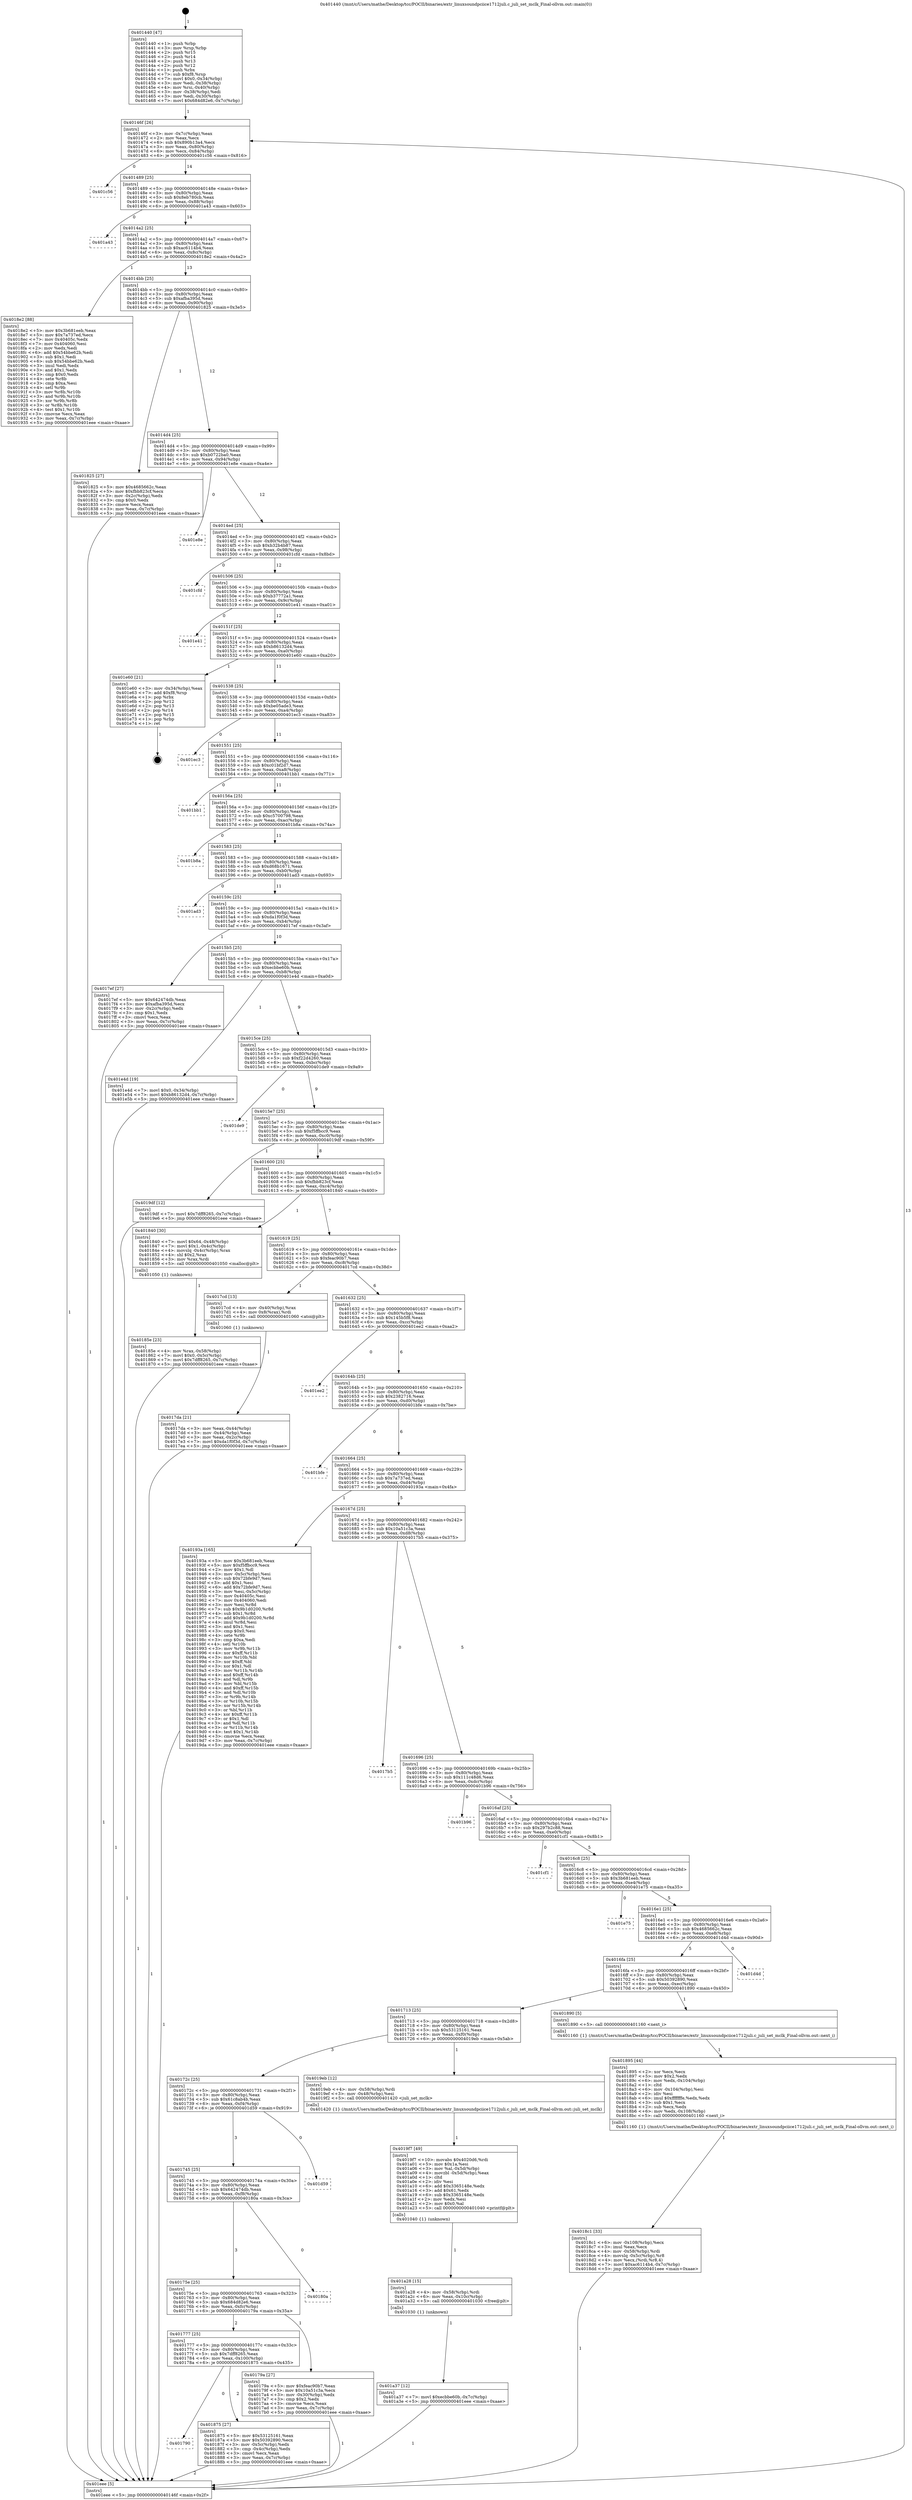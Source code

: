 digraph "0x401440" {
  label = "0x401440 (/mnt/c/Users/mathe/Desktop/tcc/POCII/binaries/extr_linuxsoundpciice1712juli.c_juli_set_mclk_Final-ollvm.out::main(0))"
  labelloc = "t"
  node[shape=record]

  Entry [label="",width=0.3,height=0.3,shape=circle,fillcolor=black,style=filled]
  "0x40146f" [label="{
     0x40146f [26]\l
     | [instrs]\l
     &nbsp;&nbsp;0x40146f \<+3\>: mov -0x7c(%rbp),%eax\l
     &nbsp;&nbsp;0x401472 \<+2\>: mov %eax,%ecx\l
     &nbsp;&nbsp;0x401474 \<+6\>: sub $0x890b13a4,%ecx\l
     &nbsp;&nbsp;0x40147a \<+3\>: mov %eax,-0x80(%rbp)\l
     &nbsp;&nbsp;0x40147d \<+6\>: mov %ecx,-0x84(%rbp)\l
     &nbsp;&nbsp;0x401483 \<+6\>: je 0000000000401c56 \<main+0x816\>\l
  }"]
  "0x401c56" [label="{
     0x401c56\l
  }", style=dashed]
  "0x401489" [label="{
     0x401489 [25]\l
     | [instrs]\l
     &nbsp;&nbsp;0x401489 \<+5\>: jmp 000000000040148e \<main+0x4e\>\l
     &nbsp;&nbsp;0x40148e \<+3\>: mov -0x80(%rbp),%eax\l
     &nbsp;&nbsp;0x401491 \<+5\>: sub $0x8eb780cb,%eax\l
     &nbsp;&nbsp;0x401496 \<+6\>: mov %eax,-0x88(%rbp)\l
     &nbsp;&nbsp;0x40149c \<+6\>: je 0000000000401a43 \<main+0x603\>\l
  }"]
  Exit [label="",width=0.3,height=0.3,shape=circle,fillcolor=black,style=filled,peripheries=2]
  "0x401a43" [label="{
     0x401a43\l
  }", style=dashed]
  "0x4014a2" [label="{
     0x4014a2 [25]\l
     | [instrs]\l
     &nbsp;&nbsp;0x4014a2 \<+5\>: jmp 00000000004014a7 \<main+0x67\>\l
     &nbsp;&nbsp;0x4014a7 \<+3\>: mov -0x80(%rbp),%eax\l
     &nbsp;&nbsp;0x4014aa \<+5\>: sub $0xac6114b4,%eax\l
     &nbsp;&nbsp;0x4014af \<+6\>: mov %eax,-0x8c(%rbp)\l
     &nbsp;&nbsp;0x4014b5 \<+6\>: je 00000000004018e2 \<main+0x4a2\>\l
  }"]
  "0x401a37" [label="{
     0x401a37 [12]\l
     | [instrs]\l
     &nbsp;&nbsp;0x401a37 \<+7\>: movl $0xecbbe60b,-0x7c(%rbp)\l
     &nbsp;&nbsp;0x401a3e \<+5\>: jmp 0000000000401eee \<main+0xaae\>\l
  }"]
  "0x4018e2" [label="{
     0x4018e2 [88]\l
     | [instrs]\l
     &nbsp;&nbsp;0x4018e2 \<+5\>: mov $0x3b681eeb,%eax\l
     &nbsp;&nbsp;0x4018e7 \<+5\>: mov $0x7a737ed,%ecx\l
     &nbsp;&nbsp;0x4018ec \<+7\>: mov 0x40405c,%edx\l
     &nbsp;&nbsp;0x4018f3 \<+7\>: mov 0x404060,%esi\l
     &nbsp;&nbsp;0x4018fa \<+2\>: mov %edx,%edi\l
     &nbsp;&nbsp;0x4018fc \<+6\>: add $0x54bbe62b,%edi\l
     &nbsp;&nbsp;0x401902 \<+3\>: sub $0x1,%edi\l
     &nbsp;&nbsp;0x401905 \<+6\>: sub $0x54bbe62b,%edi\l
     &nbsp;&nbsp;0x40190b \<+3\>: imul %edi,%edx\l
     &nbsp;&nbsp;0x40190e \<+3\>: and $0x1,%edx\l
     &nbsp;&nbsp;0x401911 \<+3\>: cmp $0x0,%edx\l
     &nbsp;&nbsp;0x401914 \<+4\>: sete %r8b\l
     &nbsp;&nbsp;0x401918 \<+3\>: cmp $0xa,%esi\l
     &nbsp;&nbsp;0x40191b \<+4\>: setl %r9b\l
     &nbsp;&nbsp;0x40191f \<+3\>: mov %r8b,%r10b\l
     &nbsp;&nbsp;0x401922 \<+3\>: and %r9b,%r10b\l
     &nbsp;&nbsp;0x401925 \<+3\>: xor %r9b,%r8b\l
     &nbsp;&nbsp;0x401928 \<+3\>: or %r8b,%r10b\l
     &nbsp;&nbsp;0x40192b \<+4\>: test $0x1,%r10b\l
     &nbsp;&nbsp;0x40192f \<+3\>: cmovne %ecx,%eax\l
     &nbsp;&nbsp;0x401932 \<+3\>: mov %eax,-0x7c(%rbp)\l
     &nbsp;&nbsp;0x401935 \<+5\>: jmp 0000000000401eee \<main+0xaae\>\l
  }"]
  "0x4014bb" [label="{
     0x4014bb [25]\l
     | [instrs]\l
     &nbsp;&nbsp;0x4014bb \<+5\>: jmp 00000000004014c0 \<main+0x80\>\l
     &nbsp;&nbsp;0x4014c0 \<+3\>: mov -0x80(%rbp),%eax\l
     &nbsp;&nbsp;0x4014c3 \<+5\>: sub $0xafba395d,%eax\l
     &nbsp;&nbsp;0x4014c8 \<+6\>: mov %eax,-0x90(%rbp)\l
     &nbsp;&nbsp;0x4014ce \<+6\>: je 0000000000401825 \<main+0x3e5\>\l
  }"]
  "0x401a28" [label="{
     0x401a28 [15]\l
     | [instrs]\l
     &nbsp;&nbsp;0x401a28 \<+4\>: mov -0x58(%rbp),%rdi\l
     &nbsp;&nbsp;0x401a2c \<+6\>: mov %eax,-0x10c(%rbp)\l
     &nbsp;&nbsp;0x401a32 \<+5\>: call 0000000000401030 \<free@plt\>\l
     | [calls]\l
     &nbsp;&nbsp;0x401030 \{1\} (unknown)\l
  }"]
  "0x401825" [label="{
     0x401825 [27]\l
     | [instrs]\l
     &nbsp;&nbsp;0x401825 \<+5\>: mov $0x4685662c,%eax\l
     &nbsp;&nbsp;0x40182a \<+5\>: mov $0xfbb823cf,%ecx\l
     &nbsp;&nbsp;0x40182f \<+3\>: mov -0x2c(%rbp),%edx\l
     &nbsp;&nbsp;0x401832 \<+3\>: cmp $0x0,%edx\l
     &nbsp;&nbsp;0x401835 \<+3\>: cmove %ecx,%eax\l
     &nbsp;&nbsp;0x401838 \<+3\>: mov %eax,-0x7c(%rbp)\l
     &nbsp;&nbsp;0x40183b \<+5\>: jmp 0000000000401eee \<main+0xaae\>\l
  }"]
  "0x4014d4" [label="{
     0x4014d4 [25]\l
     | [instrs]\l
     &nbsp;&nbsp;0x4014d4 \<+5\>: jmp 00000000004014d9 \<main+0x99\>\l
     &nbsp;&nbsp;0x4014d9 \<+3\>: mov -0x80(%rbp),%eax\l
     &nbsp;&nbsp;0x4014dc \<+5\>: sub $0xb0722ba0,%eax\l
     &nbsp;&nbsp;0x4014e1 \<+6\>: mov %eax,-0x94(%rbp)\l
     &nbsp;&nbsp;0x4014e7 \<+6\>: je 0000000000401e8e \<main+0xa4e\>\l
  }"]
  "0x4019f7" [label="{
     0x4019f7 [49]\l
     | [instrs]\l
     &nbsp;&nbsp;0x4019f7 \<+10\>: movabs $0x4020d6,%rdi\l
     &nbsp;&nbsp;0x401a01 \<+5\>: mov $0x1a,%esi\l
     &nbsp;&nbsp;0x401a06 \<+3\>: mov %al,-0x5d(%rbp)\l
     &nbsp;&nbsp;0x401a09 \<+4\>: movzbl -0x5d(%rbp),%eax\l
     &nbsp;&nbsp;0x401a0d \<+1\>: cltd\l
     &nbsp;&nbsp;0x401a0e \<+2\>: idiv %esi\l
     &nbsp;&nbsp;0x401a10 \<+6\>: add $0x3365148e,%edx\l
     &nbsp;&nbsp;0x401a16 \<+3\>: add $0x61,%edx\l
     &nbsp;&nbsp;0x401a19 \<+6\>: sub $0x3365148e,%edx\l
     &nbsp;&nbsp;0x401a1f \<+2\>: mov %edx,%esi\l
     &nbsp;&nbsp;0x401a21 \<+2\>: mov $0x0,%al\l
     &nbsp;&nbsp;0x401a23 \<+5\>: call 0000000000401040 \<printf@plt\>\l
     | [calls]\l
     &nbsp;&nbsp;0x401040 \{1\} (unknown)\l
  }"]
  "0x401e8e" [label="{
     0x401e8e\l
  }", style=dashed]
  "0x4014ed" [label="{
     0x4014ed [25]\l
     | [instrs]\l
     &nbsp;&nbsp;0x4014ed \<+5\>: jmp 00000000004014f2 \<main+0xb2\>\l
     &nbsp;&nbsp;0x4014f2 \<+3\>: mov -0x80(%rbp),%eax\l
     &nbsp;&nbsp;0x4014f5 \<+5\>: sub $0xb32b4b87,%eax\l
     &nbsp;&nbsp;0x4014fa \<+6\>: mov %eax,-0x98(%rbp)\l
     &nbsp;&nbsp;0x401500 \<+6\>: je 0000000000401cfd \<main+0x8bd\>\l
  }"]
  "0x4018c1" [label="{
     0x4018c1 [33]\l
     | [instrs]\l
     &nbsp;&nbsp;0x4018c1 \<+6\>: mov -0x108(%rbp),%ecx\l
     &nbsp;&nbsp;0x4018c7 \<+3\>: imul %eax,%ecx\l
     &nbsp;&nbsp;0x4018ca \<+4\>: mov -0x58(%rbp),%rdi\l
     &nbsp;&nbsp;0x4018ce \<+4\>: movslq -0x5c(%rbp),%r8\l
     &nbsp;&nbsp;0x4018d2 \<+4\>: mov %ecx,(%rdi,%r8,4)\l
     &nbsp;&nbsp;0x4018d6 \<+7\>: movl $0xac6114b4,-0x7c(%rbp)\l
     &nbsp;&nbsp;0x4018dd \<+5\>: jmp 0000000000401eee \<main+0xaae\>\l
  }"]
  "0x401cfd" [label="{
     0x401cfd\l
  }", style=dashed]
  "0x401506" [label="{
     0x401506 [25]\l
     | [instrs]\l
     &nbsp;&nbsp;0x401506 \<+5\>: jmp 000000000040150b \<main+0xcb\>\l
     &nbsp;&nbsp;0x40150b \<+3\>: mov -0x80(%rbp),%eax\l
     &nbsp;&nbsp;0x40150e \<+5\>: sub $0xb37772a1,%eax\l
     &nbsp;&nbsp;0x401513 \<+6\>: mov %eax,-0x9c(%rbp)\l
     &nbsp;&nbsp;0x401519 \<+6\>: je 0000000000401e41 \<main+0xa01\>\l
  }"]
  "0x401895" [label="{
     0x401895 [44]\l
     | [instrs]\l
     &nbsp;&nbsp;0x401895 \<+2\>: xor %ecx,%ecx\l
     &nbsp;&nbsp;0x401897 \<+5\>: mov $0x2,%edx\l
     &nbsp;&nbsp;0x40189c \<+6\>: mov %edx,-0x104(%rbp)\l
     &nbsp;&nbsp;0x4018a2 \<+1\>: cltd\l
     &nbsp;&nbsp;0x4018a3 \<+6\>: mov -0x104(%rbp),%esi\l
     &nbsp;&nbsp;0x4018a9 \<+2\>: idiv %esi\l
     &nbsp;&nbsp;0x4018ab \<+6\>: imul $0xfffffffe,%edx,%edx\l
     &nbsp;&nbsp;0x4018b1 \<+3\>: sub $0x1,%ecx\l
     &nbsp;&nbsp;0x4018b4 \<+2\>: sub %ecx,%edx\l
     &nbsp;&nbsp;0x4018b6 \<+6\>: mov %edx,-0x108(%rbp)\l
     &nbsp;&nbsp;0x4018bc \<+5\>: call 0000000000401160 \<next_i\>\l
     | [calls]\l
     &nbsp;&nbsp;0x401160 \{1\} (/mnt/c/Users/mathe/Desktop/tcc/POCII/binaries/extr_linuxsoundpciice1712juli.c_juli_set_mclk_Final-ollvm.out::next_i)\l
  }"]
  "0x401e41" [label="{
     0x401e41\l
  }", style=dashed]
  "0x40151f" [label="{
     0x40151f [25]\l
     | [instrs]\l
     &nbsp;&nbsp;0x40151f \<+5\>: jmp 0000000000401524 \<main+0xe4\>\l
     &nbsp;&nbsp;0x401524 \<+3\>: mov -0x80(%rbp),%eax\l
     &nbsp;&nbsp;0x401527 \<+5\>: sub $0xb86132d4,%eax\l
     &nbsp;&nbsp;0x40152c \<+6\>: mov %eax,-0xa0(%rbp)\l
     &nbsp;&nbsp;0x401532 \<+6\>: je 0000000000401e60 \<main+0xa20\>\l
  }"]
  "0x401790" [label="{
     0x401790\l
  }", style=dashed]
  "0x401e60" [label="{
     0x401e60 [21]\l
     | [instrs]\l
     &nbsp;&nbsp;0x401e60 \<+3\>: mov -0x34(%rbp),%eax\l
     &nbsp;&nbsp;0x401e63 \<+7\>: add $0xf8,%rsp\l
     &nbsp;&nbsp;0x401e6a \<+1\>: pop %rbx\l
     &nbsp;&nbsp;0x401e6b \<+2\>: pop %r12\l
     &nbsp;&nbsp;0x401e6d \<+2\>: pop %r13\l
     &nbsp;&nbsp;0x401e6f \<+2\>: pop %r14\l
     &nbsp;&nbsp;0x401e71 \<+2\>: pop %r15\l
     &nbsp;&nbsp;0x401e73 \<+1\>: pop %rbp\l
     &nbsp;&nbsp;0x401e74 \<+1\>: ret\l
  }"]
  "0x401538" [label="{
     0x401538 [25]\l
     | [instrs]\l
     &nbsp;&nbsp;0x401538 \<+5\>: jmp 000000000040153d \<main+0xfd\>\l
     &nbsp;&nbsp;0x40153d \<+3\>: mov -0x80(%rbp),%eax\l
     &nbsp;&nbsp;0x401540 \<+5\>: sub $0xbe05ade3,%eax\l
     &nbsp;&nbsp;0x401545 \<+6\>: mov %eax,-0xa4(%rbp)\l
     &nbsp;&nbsp;0x40154b \<+6\>: je 0000000000401ec3 \<main+0xa83\>\l
  }"]
  "0x401875" [label="{
     0x401875 [27]\l
     | [instrs]\l
     &nbsp;&nbsp;0x401875 \<+5\>: mov $0x53125161,%eax\l
     &nbsp;&nbsp;0x40187a \<+5\>: mov $0x50392890,%ecx\l
     &nbsp;&nbsp;0x40187f \<+3\>: mov -0x5c(%rbp),%edx\l
     &nbsp;&nbsp;0x401882 \<+3\>: cmp -0x4c(%rbp),%edx\l
     &nbsp;&nbsp;0x401885 \<+3\>: cmovl %ecx,%eax\l
     &nbsp;&nbsp;0x401888 \<+3\>: mov %eax,-0x7c(%rbp)\l
     &nbsp;&nbsp;0x40188b \<+5\>: jmp 0000000000401eee \<main+0xaae\>\l
  }"]
  "0x401ec3" [label="{
     0x401ec3\l
  }", style=dashed]
  "0x401551" [label="{
     0x401551 [25]\l
     | [instrs]\l
     &nbsp;&nbsp;0x401551 \<+5\>: jmp 0000000000401556 \<main+0x116\>\l
     &nbsp;&nbsp;0x401556 \<+3\>: mov -0x80(%rbp),%eax\l
     &nbsp;&nbsp;0x401559 \<+5\>: sub $0xc01bf2d7,%eax\l
     &nbsp;&nbsp;0x40155e \<+6\>: mov %eax,-0xa8(%rbp)\l
     &nbsp;&nbsp;0x401564 \<+6\>: je 0000000000401bb1 \<main+0x771\>\l
  }"]
  "0x40185e" [label="{
     0x40185e [23]\l
     | [instrs]\l
     &nbsp;&nbsp;0x40185e \<+4\>: mov %rax,-0x58(%rbp)\l
     &nbsp;&nbsp;0x401862 \<+7\>: movl $0x0,-0x5c(%rbp)\l
     &nbsp;&nbsp;0x401869 \<+7\>: movl $0x7dff8265,-0x7c(%rbp)\l
     &nbsp;&nbsp;0x401870 \<+5\>: jmp 0000000000401eee \<main+0xaae\>\l
  }"]
  "0x401bb1" [label="{
     0x401bb1\l
  }", style=dashed]
  "0x40156a" [label="{
     0x40156a [25]\l
     | [instrs]\l
     &nbsp;&nbsp;0x40156a \<+5\>: jmp 000000000040156f \<main+0x12f\>\l
     &nbsp;&nbsp;0x40156f \<+3\>: mov -0x80(%rbp),%eax\l
     &nbsp;&nbsp;0x401572 \<+5\>: sub $0xc5700798,%eax\l
     &nbsp;&nbsp;0x401577 \<+6\>: mov %eax,-0xac(%rbp)\l
     &nbsp;&nbsp;0x40157d \<+6\>: je 0000000000401b8a \<main+0x74a\>\l
  }"]
  "0x4017da" [label="{
     0x4017da [21]\l
     | [instrs]\l
     &nbsp;&nbsp;0x4017da \<+3\>: mov %eax,-0x44(%rbp)\l
     &nbsp;&nbsp;0x4017dd \<+3\>: mov -0x44(%rbp),%eax\l
     &nbsp;&nbsp;0x4017e0 \<+3\>: mov %eax,-0x2c(%rbp)\l
     &nbsp;&nbsp;0x4017e3 \<+7\>: movl $0xda1f0f3d,-0x7c(%rbp)\l
     &nbsp;&nbsp;0x4017ea \<+5\>: jmp 0000000000401eee \<main+0xaae\>\l
  }"]
  "0x401b8a" [label="{
     0x401b8a\l
  }", style=dashed]
  "0x401583" [label="{
     0x401583 [25]\l
     | [instrs]\l
     &nbsp;&nbsp;0x401583 \<+5\>: jmp 0000000000401588 \<main+0x148\>\l
     &nbsp;&nbsp;0x401588 \<+3\>: mov -0x80(%rbp),%eax\l
     &nbsp;&nbsp;0x40158b \<+5\>: sub $0xd68b1671,%eax\l
     &nbsp;&nbsp;0x401590 \<+6\>: mov %eax,-0xb0(%rbp)\l
     &nbsp;&nbsp;0x401596 \<+6\>: je 0000000000401ad3 \<main+0x693\>\l
  }"]
  "0x401440" [label="{
     0x401440 [47]\l
     | [instrs]\l
     &nbsp;&nbsp;0x401440 \<+1\>: push %rbp\l
     &nbsp;&nbsp;0x401441 \<+3\>: mov %rsp,%rbp\l
     &nbsp;&nbsp;0x401444 \<+2\>: push %r15\l
     &nbsp;&nbsp;0x401446 \<+2\>: push %r14\l
     &nbsp;&nbsp;0x401448 \<+2\>: push %r13\l
     &nbsp;&nbsp;0x40144a \<+2\>: push %r12\l
     &nbsp;&nbsp;0x40144c \<+1\>: push %rbx\l
     &nbsp;&nbsp;0x40144d \<+7\>: sub $0xf8,%rsp\l
     &nbsp;&nbsp;0x401454 \<+7\>: movl $0x0,-0x34(%rbp)\l
     &nbsp;&nbsp;0x40145b \<+3\>: mov %edi,-0x38(%rbp)\l
     &nbsp;&nbsp;0x40145e \<+4\>: mov %rsi,-0x40(%rbp)\l
     &nbsp;&nbsp;0x401462 \<+3\>: mov -0x38(%rbp),%edi\l
     &nbsp;&nbsp;0x401465 \<+3\>: mov %edi,-0x30(%rbp)\l
     &nbsp;&nbsp;0x401468 \<+7\>: movl $0x684d82e6,-0x7c(%rbp)\l
  }"]
  "0x401ad3" [label="{
     0x401ad3\l
  }", style=dashed]
  "0x40159c" [label="{
     0x40159c [25]\l
     | [instrs]\l
     &nbsp;&nbsp;0x40159c \<+5\>: jmp 00000000004015a1 \<main+0x161\>\l
     &nbsp;&nbsp;0x4015a1 \<+3\>: mov -0x80(%rbp),%eax\l
     &nbsp;&nbsp;0x4015a4 \<+5\>: sub $0xda1f0f3d,%eax\l
     &nbsp;&nbsp;0x4015a9 \<+6\>: mov %eax,-0xb4(%rbp)\l
     &nbsp;&nbsp;0x4015af \<+6\>: je 00000000004017ef \<main+0x3af\>\l
  }"]
  "0x401eee" [label="{
     0x401eee [5]\l
     | [instrs]\l
     &nbsp;&nbsp;0x401eee \<+5\>: jmp 000000000040146f \<main+0x2f\>\l
  }"]
  "0x4017ef" [label="{
     0x4017ef [27]\l
     | [instrs]\l
     &nbsp;&nbsp;0x4017ef \<+5\>: mov $0x642474db,%eax\l
     &nbsp;&nbsp;0x4017f4 \<+5\>: mov $0xafba395d,%ecx\l
     &nbsp;&nbsp;0x4017f9 \<+3\>: mov -0x2c(%rbp),%edx\l
     &nbsp;&nbsp;0x4017fc \<+3\>: cmp $0x1,%edx\l
     &nbsp;&nbsp;0x4017ff \<+3\>: cmovl %ecx,%eax\l
     &nbsp;&nbsp;0x401802 \<+3\>: mov %eax,-0x7c(%rbp)\l
     &nbsp;&nbsp;0x401805 \<+5\>: jmp 0000000000401eee \<main+0xaae\>\l
  }"]
  "0x4015b5" [label="{
     0x4015b5 [25]\l
     | [instrs]\l
     &nbsp;&nbsp;0x4015b5 \<+5\>: jmp 00000000004015ba \<main+0x17a\>\l
     &nbsp;&nbsp;0x4015ba \<+3\>: mov -0x80(%rbp),%eax\l
     &nbsp;&nbsp;0x4015bd \<+5\>: sub $0xecbbe60b,%eax\l
     &nbsp;&nbsp;0x4015c2 \<+6\>: mov %eax,-0xb8(%rbp)\l
     &nbsp;&nbsp;0x4015c8 \<+6\>: je 0000000000401e4d \<main+0xa0d\>\l
  }"]
  "0x401777" [label="{
     0x401777 [25]\l
     | [instrs]\l
     &nbsp;&nbsp;0x401777 \<+5\>: jmp 000000000040177c \<main+0x33c\>\l
     &nbsp;&nbsp;0x40177c \<+3\>: mov -0x80(%rbp),%eax\l
     &nbsp;&nbsp;0x40177f \<+5\>: sub $0x7dff8265,%eax\l
     &nbsp;&nbsp;0x401784 \<+6\>: mov %eax,-0x100(%rbp)\l
     &nbsp;&nbsp;0x40178a \<+6\>: je 0000000000401875 \<main+0x435\>\l
  }"]
  "0x401e4d" [label="{
     0x401e4d [19]\l
     | [instrs]\l
     &nbsp;&nbsp;0x401e4d \<+7\>: movl $0x0,-0x34(%rbp)\l
     &nbsp;&nbsp;0x401e54 \<+7\>: movl $0xb86132d4,-0x7c(%rbp)\l
     &nbsp;&nbsp;0x401e5b \<+5\>: jmp 0000000000401eee \<main+0xaae\>\l
  }"]
  "0x4015ce" [label="{
     0x4015ce [25]\l
     | [instrs]\l
     &nbsp;&nbsp;0x4015ce \<+5\>: jmp 00000000004015d3 \<main+0x193\>\l
     &nbsp;&nbsp;0x4015d3 \<+3\>: mov -0x80(%rbp),%eax\l
     &nbsp;&nbsp;0x4015d6 \<+5\>: sub $0xf22d4260,%eax\l
     &nbsp;&nbsp;0x4015db \<+6\>: mov %eax,-0xbc(%rbp)\l
     &nbsp;&nbsp;0x4015e1 \<+6\>: je 0000000000401de9 \<main+0x9a9\>\l
  }"]
  "0x40179a" [label="{
     0x40179a [27]\l
     | [instrs]\l
     &nbsp;&nbsp;0x40179a \<+5\>: mov $0xfeac90b7,%eax\l
     &nbsp;&nbsp;0x40179f \<+5\>: mov $0x10a51c3a,%ecx\l
     &nbsp;&nbsp;0x4017a4 \<+3\>: mov -0x30(%rbp),%edx\l
     &nbsp;&nbsp;0x4017a7 \<+3\>: cmp $0x2,%edx\l
     &nbsp;&nbsp;0x4017aa \<+3\>: cmovne %ecx,%eax\l
     &nbsp;&nbsp;0x4017ad \<+3\>: mov %eax,-0x7c(%rbp)\l
     &nbsp;&nbsp;0x4017b0 \<+5\>: jmp 0000000000401eee \<main+0xaae\>\l
  }"]
  "0x401de9" [label="{
     0x401de9\l
  }", style=dashed]
  "0x4015e7" [label="{
     0x4015e7 [25]\l
     | [instrs]\l
     &nbsp;&nbsp;0x4015e7 \<+5\>: jmp 00000000004015ec \<main+0x1ac\>\l
     &nbsp;&nbsp;0x4015ec \<+3\>: mov -0x80(%rbp),%eax\l
     &nbsp;&nbsp;0x4015ef \<+5\>: sub $0xf5ffbcc9,%eax\l
     &nbsp;&nbsp;0x4015f4 \<+6\>: mov %eax,-0xc0(%rbp)\l
     &nbsp;&nbsp;0x4015fa \<+6\>: je 00000000004019df \<main+0x59f\>\l
  }"]
  "0x40175e" [label="{
     0x40175e [25]\l
     | [instrs]\l
     &nbsp;&nbsp;0x40175e \<+5\>: jmp 0000000000401763 \<main+0x323\>\l
     &nbsp;&nbsp;0x401763 \<+3\>: mov -0x80(%rbp),%eax\l
     &nbsp;&nbsp;0x401766 \<+5\>: sub $0x684d82e6,%eax\l
     &nbsp;&nbsp;0x40176b \<+6\>: mov %eax,-0xfc(%rbp)\l
     &nbsp;&nbsp;0x401771 \<+6\>: je 000000000040179a \<main+0x35a\>\l
  }"]
  "0x4019df" [label="{
     0x4019df [12]\l
     | [instrs]\l
     &nbsp;&nbsp;0x4019df \<+7\>: movl $0x7dff8265,-0x7c(%rbp)\l
     &nbsp;&nbsp;0x4019e6 \<+5\>: jmp 0000000000401eee \<main+0xaae\>\l
  }"]
  "0x401600" [label="{
     0x401600 [25]\l
     | [instrs]\l
     &nbsp;&nbsp;0x401600 \<+5\>: jmp 0000000000401605 \<main+0x1c5\>\l
     &nbsp;&nbsp;0x401605 \<+3\>: mov -0x80(%rbp),%eax\l
     &nbsp;&nbsp;0x401608 \<+5\>: sub $0xfbb823cf,%eax\l
     &nbsp;&nbsp;0x40160d \<+6\>: mov %eax,-0xc4(%rbp)\l
     &nbsp;&nbsp;0x401613 \<+6\>: je 0000000000401840 \<main+0x400\>\l
  }"]
  "0x40180a" [label="{
     0x40180a\l
  }", style=dashed]
  "0x401840" [label="{
     0x401840 [30]\l
     | [instrs]\l
     &nbsp;&nbsp;0x401840 \<+7\>: movl $0x64,-0x48(%rbp)\l
     &nbsp;&nbsp;0x401847 \<+7\>: movl $0x1,-0x4c(%rbp)\l
     &nbsp;&nbsp;0x40184e \<+4\>: movslq -0x4c(%rbp),%rax\l
     &nbsp;&nbsp;0x401852 \<+4\>: shl $0x2,%rax\l
     &nbsp;&nbsp;0x401856 \<+3\>: mov %rax,%rdi\l
     &nbsp;&nbsp;0x401859 \<+5\>: call 0000000000401050 \<malloc@plt\>\l
     | [calls]\l
     &nbsp;&nbsp;0x401050 \{1\} (unknown)\l
  }"]
  "0x401619" [label="{
     0x401619 [25]\l
     | [instrs]\l
     &nbsp;&nbsp;0x401619 \<+5\>: jmp 000000000040161e \<main+0x1de\>\l
     &nbsp;&nbsp;0x40161e \<+3\>: mov -0x80(%rbp),%eax\l
     &nbsp;&nbsp;0x401621 \<+5\>: sub $0xfeac90b7,%eax\l
     &nbsp;&nbsp;0x401626 \<+6\>: mov %eax,-0xc8(%rbp)\l
     &nbsp;&nbsp;0x40162c \<+6\>: je 00000000004017cd \<main+0x38d\>\l
  }"]
  "0x401745" [label="{
     0x401745 [25]\l
     | [instrs]\l
     &nbsp;&nbsp;0x401745 \<+5\>: jmp 000000000040174a \<main+0x30a\>\l
     &nbsp;&nbsp;0x40174a \<+3\>: mov -0x80(%rbp),%eax\l
     &nbsp;&nbsp;0x40174d \<+5\>: sub $0x642474db,%eax\l
     &nbsp;&nbsp;0x401752 \<+6\>: mov %eax,-0xf8(%rbp)\l
     &nbsp;&nbsp;0x401758 \<+6\>: je 000000000040180a \<main+0x3ca\>\l
  }"]
  "0x4017cd" [label="{
     0x4017cd [13]\l
     | [instrs]\l
     &nbsp;&nbsp;0x4017cd \<+4\>: mov -0x40(%rbp),%rax\l
     &nbsp;&nbsp;0x4017d1 \<+4\>: mov 0x8(%rax),%rdi\l
     &nbsp;&nbsp;0x4017d5 \<+5\>: call 0000000000401060 \<atoi@plt\>\l
     | [calls]\l
     &nbsp;&nbsp;0x401060 \{1\} (unknown)\l
  }"]
  "0x401632" [label="{
     0x401632 [25]\l
     | [instrs]\l
     &nbsp;&nbsp;0x401632 \<+5\>: jmp 0000000000401637 \<main+0x1f7\>\l
     &nbsp;&nbsp;0x401637 \<+3\>: mov -0x80(%rbp),%eax\l
     &nbsp;&nbsp;0x40163a \<+5\>: sub $0x145b5f8,%eax\l
     &nbsp;&nbsp;0x40163f \<+6\>: mov %eax,-0xcc(%rbp)\l
     &nbsp;&nbsp;0x401645 \<+6\>: je 0000000000401ee2 \<main+0xaa2\>\l
  }"]
  "0x401d59" [label="{
     0x401d59\l
  }", style=dashed]
  "0x401ee2" [label="{
     0x401ee2\l
  }", style=dashed]
  "0x40164b" [label="{
     0x40164b [25]\l
     | [instrs]\l
     &nbsp;&nbsp;0x40164b \<+5\>: jmp 0000000000401650 \<main+0x210\>\l
     &nbsp;&nbsp;0x401650 \<+3\>: mov -0x80(%rbp),%eax\l
     &nbsp;&nbsp;0x401653 \<+5\>: sub $0x2382716,%eax\l
     &nbsp;&nbsp;0x401658 \<+6\>: mov %eax,-0xd0(%rbp)\l
     &nbsp;&nbsp;0x40165e \<+6\>: je 0000000000401bfe \<main+0x7be\>\l
  }"]
  "0x40172c" [label="{
     0x40172c [25]\l
     | [instrs]\l
     &nbsp;&nbsp;0x40172c \<+5\>: jmp 0000000000401731 \<main+0x2f1\>\l
     &nbsp;&nbsp;0x401731 \<+3\>: mov -0x80(%rbp),%eax\l
     &nbsp;&nbsp;0x401734 \<+5\>: sub $0x61c8ab4b,%eax\l
     &nbsp;&nbsp;0x401739 \<+6\>: mov %eax,-0xf4(%rbp)\l
     &nbsp;&nbsp;0x40173f \<+6\>: je 0000000000401d59 \<main+0x919\>\l
  }"]
  "0x401bfe" [label="{
     0x401bfe\l
  }", style=dashed]
  "0x401664" [label="{
     0x401664 [25]\l
     | [instrs]\l
     &nbsp;&nbsp;0x401664 \<+5\>: jmp 0000000000401669 \<main+0x229\>\l
     &nbsp;&nbsp;0x401669 \<+3\>: mov -0x80(%rbp),%eax\l
     &nbsp;&nbsp;0x40166c \<+5\>: sub $0x7a737ed,%eax\l
     &nbsp;&nbsp;0x401671 \<+6\>: mov %eax,-0xd4(%rbp)\l
     &nbsp;&nbsp;0x401677 \<+6\>: je 000000000040193a \<main+0x4fa\>\l
  }"]
  "0x4019eb" [label="{
     0x4019eb [12]\l
     | [instrs]\l
     &nbsp;&nbsp;0x4019eb \<+4\>: mov -0x58(%rbp),%rdi\l
     &nbsp;&nbsp;0x4019ef \<+3\>: mov -0x48(%rbp),%esi\l
     &nbsp;&nbsp;0x4019f2 \<+5\>: call 0000000000401420 \<juli_set_mclk\>\l
     | [calls]\l
     &nbsp;&nbsp;0x401420 \{1\} (/mnt/c/Users/mathe/Desktop/tcc/POCII/binaries/extr_linuxsoundpciice1712juli.c_juli_set_mclk_Final-ollvm.out::juli_set_mclk)\l
  }"]
  "0x40193a" [label="{
     0x40193a [165]\l
     | [instrs]\l
     &nbsp;&nbsp;0x40193a \<+5\>: mov $0x3b681eeb,%eax\l
     &nbsp;&nbsp;0x40193f \<+5\>: mov $0xf5ffbcc9,%ecx\l
     &nbsp;&nbsp;0x401944 \<+2\>: mov $0x1,%dl\l
     &nbsp;&nbsp;0x401946 \<+3\>: mov -0x5c(%rbp),%esi\l
     &nbsp;&nbsp;0x401949 \<+6\>: sub $0x72bfe9d7,%esi\l
     &nbsp;&nbsp;0x40194f \<+3\>: add $0x1,%esi\l
     &nbsp;&nbsp;0x401952 \<+6\>: add $0x72bfe9d7,%esi\l
     &nbsp;&nbsp;0x401958 \<+3\>: mov %esi,-0x5c(%rbp)\l
     &nbsp;&nbsp;0x40195b \<+7\>: mov 0x40405c,%esi\l
     &nbsp;&nbsp;0x401962 \<+7\>: mov 0x404060,%edi\l
     &nbsp;&nbsp;0x401969 \<+3\>: mov %esi,%r8d\l
     &nbsp;&nbsp;0x40196c \<+7\>: sub $0x9b1d0200,%r8d\l
     &nbsp;&nbsp;0x401973 \<+4\>: sub $0x1,%r8d\l
     &nbsp;&nbsp;0x401977 \<+7\>: add $0x9b1d0200,%r8d\l
     &nbsp;&nbsp;0x40197e \<+4\>: imul %r8d,%esi\l
     &nbsp;&nbsp;0x401982 \<+3\>: and $0x1,%esi\l
     &nbsp;&nbsp;0x401985 \<+3\>: cmp $0x0,%esi\l
     &nbsp;&nbsp;0x401988 \<+4\>: sete %r9b\l
     &nbsp;&nbsp;0x40198c \<+3\>: cmp $0xa,%edi\l
     &nbsp;&nbsp;0x40198f \<+4\>: setl %r10b\l
     &nbsp;&nbsp;0x401993 \<+3\>: mov %r9b,%r11b\l
     &nbsp;&nbsp;0x401996 \<+4\>: xor $0xff,%r11b\l
     &nbsp;&nbsp;0x40199a \<+3\>: mov %r10b,%bl\l
     &nbsp;&nbsp;0x40199d \<+3\>: xor $0xff,%bl\l
     &nbsp;&nbsp;0x4019a0 \<+3\>: xor $0x1,%dl\l
     &nbsp;&nbsp;0x4019a3 \<+3\>: mov %r11b,%r14b\l
     &nbsp;&nbsp;0x4019a6 \<+4\>: and $0xff,%r14b\l
     &nbsp;&nbsp;0x4019aa \<+3\>: and %dl,%r9b\l
     &nbsp;&nbsp;0x4019ad \<+3\>: mov %bl,%r15b\l
     &nbsp;&nbsp;0x4019b0 \<+4\>: and $0xff,%r15b\l
     &nbsp;&nbsp;0x4019b4 \<+3\>: and %dl,%r10b\l
     &nbsp;&nbsp;0x4019b7 \<+3\>: or %r9b,%r14b\l
     &nbsp;&nbsp;0x4019ba \<+3\>: or %r10b,%r15b\l
     &nbsp;&nbsp;0x4019bd \<+3\>: xor %r15b,%r14b\l
     &nbsp;&nbsp;0x4019c0 \<+3\>: or %bl,%r11b\l
     &nbsp;&nbsp;0x4019c3 \<+4\>: xor $0xff,%r11b\l
     &nbsp;&nbsp;0x4019c7 \<+3\>: or $0x1,%dl\l
     &nbsp;&nbsp;0x4019ca \<+3\>: and %dl,%r11b\l
     &nbsp;&nbsp;0x4019cd \<+3\>: or %r11b,%r14b\l
     &nbsp;&nbsp;0x4019d0 \<+4\>: test $0x1,%r14b\l
     &nbsp;&nbsp;0x4019d4 \<+3\>: cmovne %ecx,%eax\l
     &nbsp;&nbsp;0x4019d7 \<+3\>: mov %eax,-0x7c(%rbp)\l
     &nbsp;&nbsp;0x4019da \<+5\>: jmp 0000000000401eee \<main+0xaae\>\l
  }"]
  "0x40167d" [label="{
     0x40167d [25]\l
     | [instrs]\l
     &nbsp;&nbsp;0x40167d \<+5\>: jmp 0000000000401682 \<main+0x242\>\l
     &nbsp;&nbsp;0x401682 \<+3\>: mov -0x80(%rbp),%eax\l
     &nbsp;&nbsp;0x401685 \<+5\>: sub $0x10a51c3a,%eax\l
     &nbsp;&nbsp;0x40168a \<+6\>: mov %eax,-0xd8(%rbp)\l
     &nbsp;&nbsp;0x401690 \<+6\>: je 00000000004017b5 \<main+0x375\>\l
  }"]
  "0x401713" [label="{
     0x401713 [25]\l
     | [instrs]\l
     &nbsp;&nbsp;0x401713 \<+5\>: jmp 0000000000401718 \<main+0x2d8\>\l
     &nbsp;&nbsp;0x401718 \<+3\>: mov -0x80(%rbp),%eax\l
     &nbsp;&nbsp;0x40171b \<+5\>: sub $0x53125161,%eax\l
     &nbsp;&nbsp;0x401720 \<+6\>: mov %eax,-0xf0(%rbp)\l
     &nbsp;&nbsp;0x401726 \<+6\>: je 00000000004019eb \<main+0x5ab\>\l
  }"]
  "0x4017b5" [label="{
     0x4017b5\l
  }", style=dashed]
  "0x401696" [label="{
     0x401696 [25]\l
     | [instrs]\l
     &nbsp;&nbsp;0x401696 \<+5\>: jmp 000000000040169b \<main+0x25b\>\l
     &nbsp;&nbsp;0x40169b \<+3\>: mov -0x80(%rbp),%eax\l
     &nbsp;&nbsp;0x40169e \<+5\>: sub $0x111c48d6,%eax\l
     &nbsp;&nbsp;0x4016a3 \<+6\>: mov %eax,-0xdc(%rbp)\l
     &nbsp;&nbsp;0x4016a9 \<+6\>: je 0000000000401b96 \<main+0x756\>\l
  }"]
  "0x401890" [label="{
     0x401890 [5]\l
     | [instrs]\l
     &nbsp;&nbsp;0x401890 \<+5\>: call 0000000000401160 \<next_i\>\l
     | [calls]\l
     &nbsp;&nbsp;0x401160 \{1\} (/mnt/c/Users/mathe/Desktop/tcc/POCII/binaries/extr_linuxsoundpciice1712juli.c_juli_set_mclk_Final-ollvm.out::next_i)\l
  }"]
  "0x401b96" [label="{
     0x401b96\l
  }", style=dashed]
  "0x4016af" [label="{
     0x4016af [25]\l
     | [instrs]\l
     &nbsp;&nbsp;0x4016af \<+5\>: jmp 00000000004016b4 \<main+0x274\>\l
     &nbsp;&nbsp;0x4016b4 \<+3\>: mov -0x80(%rbp),%eax\l
     &nbsp;&nbsp;0x4016b7 \<+5\>: sub $0x297b2c88,%eax\l
     &nbsp;&nbsp;0x4016bc \<+6\>: mov %eax,-0xe0(%rbp)\l
     &nbsp;&nbsp;0x4016c2 \<+6\>: je 0000000000401cf1 \<main+0x8b1\>\l
  }"]
  "0x4016fa" [label="{
     0x4016fa [25]\l
     | [instrs]\l
     &nbsp;&nbsp;0x4016fa \<+5\>: jmp 00000000004016ff \<main+0x2bf\>\l
     &nbsp;&nbsp;0x4016ff \<+3\>: mov -0x80(%rbp),%eax\l
     &nbsp;&nbsp;0x401702 \<+5\>: sub $0x50392890,%eax\l
     &nbsp;&nbsp;0x401707 \<+6\>: mov %eax,-0xec(%rbp)\l
     &nbsp;&nbsp;0x40170d \<+6\>: je 0000000000401890 \<main+0x450\>\l
  }"]
  "0x401cf1" [label="{
     0x401cf1\l
  }", style=dashed]
  "0x4016c8" [label="{
     0x4016c8 [25]\l
     | [instrs]\l
     &nbsp;&nbsp;0x4016c8 \<+5\>: jmp 00000000004016cd \<main+0x28d\>\l
     &nbsp;&nbsp;0x4016cd \<+3\>: mov -0x80(%rbp),%eax\l
     &nbsp;&nbsp;0x4016d0 \<+5\>: sub $0x3b681eeb,%eax\l
     &nbsp;&nbsp;0x4016d5 \<+6\>: mov %eax,-0xe4(%rbp)\l
     &nbsp;&nbsp;0x4016db \<+6\>: je 0000000000401e75 \<main+0xa35\>\l
  }"]
  "0x401d4d" [label="{
     0x401d4d\l
  }", style=dashed]
  "0x401e75" [label="{
     0x401e75\l
  }", style=dashed]
  "0x4016e1" [label="{
     0x4016e1 [25]\l
     | [instrs]\l
     &nbsp;&nbsp;0x4016e1 \<+5\>: jmp 00000000004016e6 \<main+0x2a6\>\l
     &nbsp;&nbsp;0x4016e6 \<+3\>: mov -0x80(%rbp),%eax\l
     &nbsp;&nbsp;0x4016e9 \<+5\>: sub $0x4685662c,%eax\l
     &nbsp;&nbsp;0x4016ee \<+6\>: mov %eax,-0xe8(%rbp)\l
     &nbsp;&nbsp;0x4016f4 \<+6\>: je 0000000000401d4d \<main+0x90d\>\l
  }"]
  Entry -> "0x401440" [label=" 1"]
  "0x40146f" -> "0x401c56" [label=" 0"]
  "0x40146f" -> "0x401489" [label=" 14"]
  "0x401e60" -> Exit [label=" 1"]
  "0x401489" -> "0x401a43" [label=" 0"]
  "0x401489" -> "0x4014a2" [label=" 14"]
  "0x401e4d" -> "0x401eee" [label=" 1"]
  "0x4014a2" -> "0x4018e2" [label=" 1"]
  "0x4014a2" -> "0x4014bb" [label=" 13"]
  "0x401a37" -> "0x401eee" [label=" 1"]
  "0x4014bb" -> "0x401825" [label=" 1"]
  "0x4014bb" -> "0x4014d4" [label=" 12"]
  "0x401a28" -> "0x401a37" [label=" 1"]
  "0x4014d4" -> "0x401e8e" [label=" 0"]
  "0x4014d4" -> "0x4014ed" [label=" 12"]
  "0x4019f7" -> "0x401a28" [label=" 1"]
  "0x4014ed" -> "0x401cfd" [label=" 0"]
  "0x4014ed" -> "0x401506" [label=" 12"]
  "0x4019eb" -> "0x4019f7" [label=" 1"]
  "0x401506" -> "0x401e41" [label=" 0"]
  "0x401506" -> "0x40151f" [label=" 12"]
  "0x4019df" -> "0x401eee" [label=" 1"]
  "0x40151f" -> "0x401e60" [label=" 1"]
  "0x40151f" -> "0x401538" [label=" 11"]
  "0x40193a" -> "0x401eee" [label=" 1"]
  "0x401538" -> "0x401ec3" [label=" 0"]
  "0x401538" -> "0x401551" [label=" 11"]
  "0x4018e2" -> "0x401eee" [label=" 1"]
  "0x401551" -> "0x401bb1" [label=" 0"]
  "0x401551" -> "0x40156a" [label=" 11"]
  "0x401895" -> "0x4018c1" [label=" 1"]
  "0x40156a" -> "0x401b8a" [label=" 0"]
  "0x40156a" -> "0x401583" [label=" 11"]
  "0x401890" -> "0x401895" [label=" 1"]
  "0x401583" -> "0x401ad3" [label=" 0"]
  "0x401583" -> "0x40159c" [label=" 11"]
  "0x401875" -> "0x401eee" [label=" 2"]
  "0x40159c" -> "0x4017ef" [label=" 1"]
  "0x40159c" -> "0x4015b5" [label=" 10"]
  "0x401777" -> "0x401790" [label=" 0"]
  "0x4015b5" -> "0x401e4d" [label=" 1"]
  "0x4015b5" -> "0x4015ce" [label=" 9"]
  "0x401777" -> "0x401875" [label=" 2"]
  "0x4015ce" -> "0x401de9" [label=" 0"]
  "0x4015ce" -> "0x4015e7" [label=" 9"]
  "0x4018c1" -> "0x401eee" [label=" 1"]
  "0x4015e7" -> "0x4019df" [label=" 1"]
  "0x4015e7" -> "0x401600" [label=" 8"]
  "0x401840" -> "0x40185e" [label=" 1"]
  "0x401600" -> "0x401840" [label=" 1"]
  "0x401600" -> "0x401619" [label=" 7"]
  "0x401825" -> "0x401eee" [label=" 1"]
  "0x401619" -> "0x4017cd" [label=" 1"]
  "0x401619" -> "0x401632" [label=" 6"]
  "0x4017da" -> "0x401eee" [label=" 1"]
  "0x401632" -> "0x401ee2" [label=" 0"]
  "0x401632" -> "0x40164b" [label=" 6"]
  "0x4017cd" -> "0x4017da" [label=" 1"]
  "0x40164b" -> "0x401bfe" [label=" 0"]
  "0x40164b" -> "0x401664" [label=" 6"]
  "0x401440" -> "0x40146f" [label=" 1"]
  "0x401664" -> "0x40193a" [label=" 1"]
  "0x401664" -> "0x40167d" [label=" 5"]
  "0x40179a" -> "0x401eee" [label=" 1"]
  "0x40167d" -> "0x4017b5" [label=" 0"]
  "0x40167d" -> "0x401696" [label=" 5"]
  "0x40175e" -> "0x40179a" [label=" 1"]
  "0x401696" -> "0x401b96" [label=" 0"]
  "0x401696" -> "0x4016af" [label=" 5"]
  "0x40185e" -> "0x401eee" [label=" 1"]
  "0x4016af" -> "0x401cf1" [label=" 0"]
  "0x4016af" -> "0x4016c8" [label=" 5"]
  "0x401745" -> "0x40180a" [label=" 0"]
  "0x4016c8" -> "0x401e75" [label=" 0"]
  "0x4016c8" -> "0x4016e1" [label=" 5"]
  "0x4017ef" -> "0x401eee" [label=" 1"]
  "0x4016e1" -> "0x401d4d" [label=" 0"]
  "0x4016e1" -> "0x4016fa" [label=" 5"]
  "0x401745" -> "0x40175e" [label=" 3"]
  "0x4016fa" -> "0x401890" [label=" 1"]
  "0x4016fa" -> "0x401713" [label=" 4"]
  "0x40175e" -> "0x401777" [label=" 2"]
  "0x401713" -> "0x4019eb" [label=" 1"]
  "0x401713" -> "0x40172c" [label=" 3"]
  "0x401eee" -> "0x40146f" [label=" 13"]
  "0x40172c" -> "0x401d59" [label=" 0"]
  "0x40172c" -> "0x401745" [label=" 3"]
}
